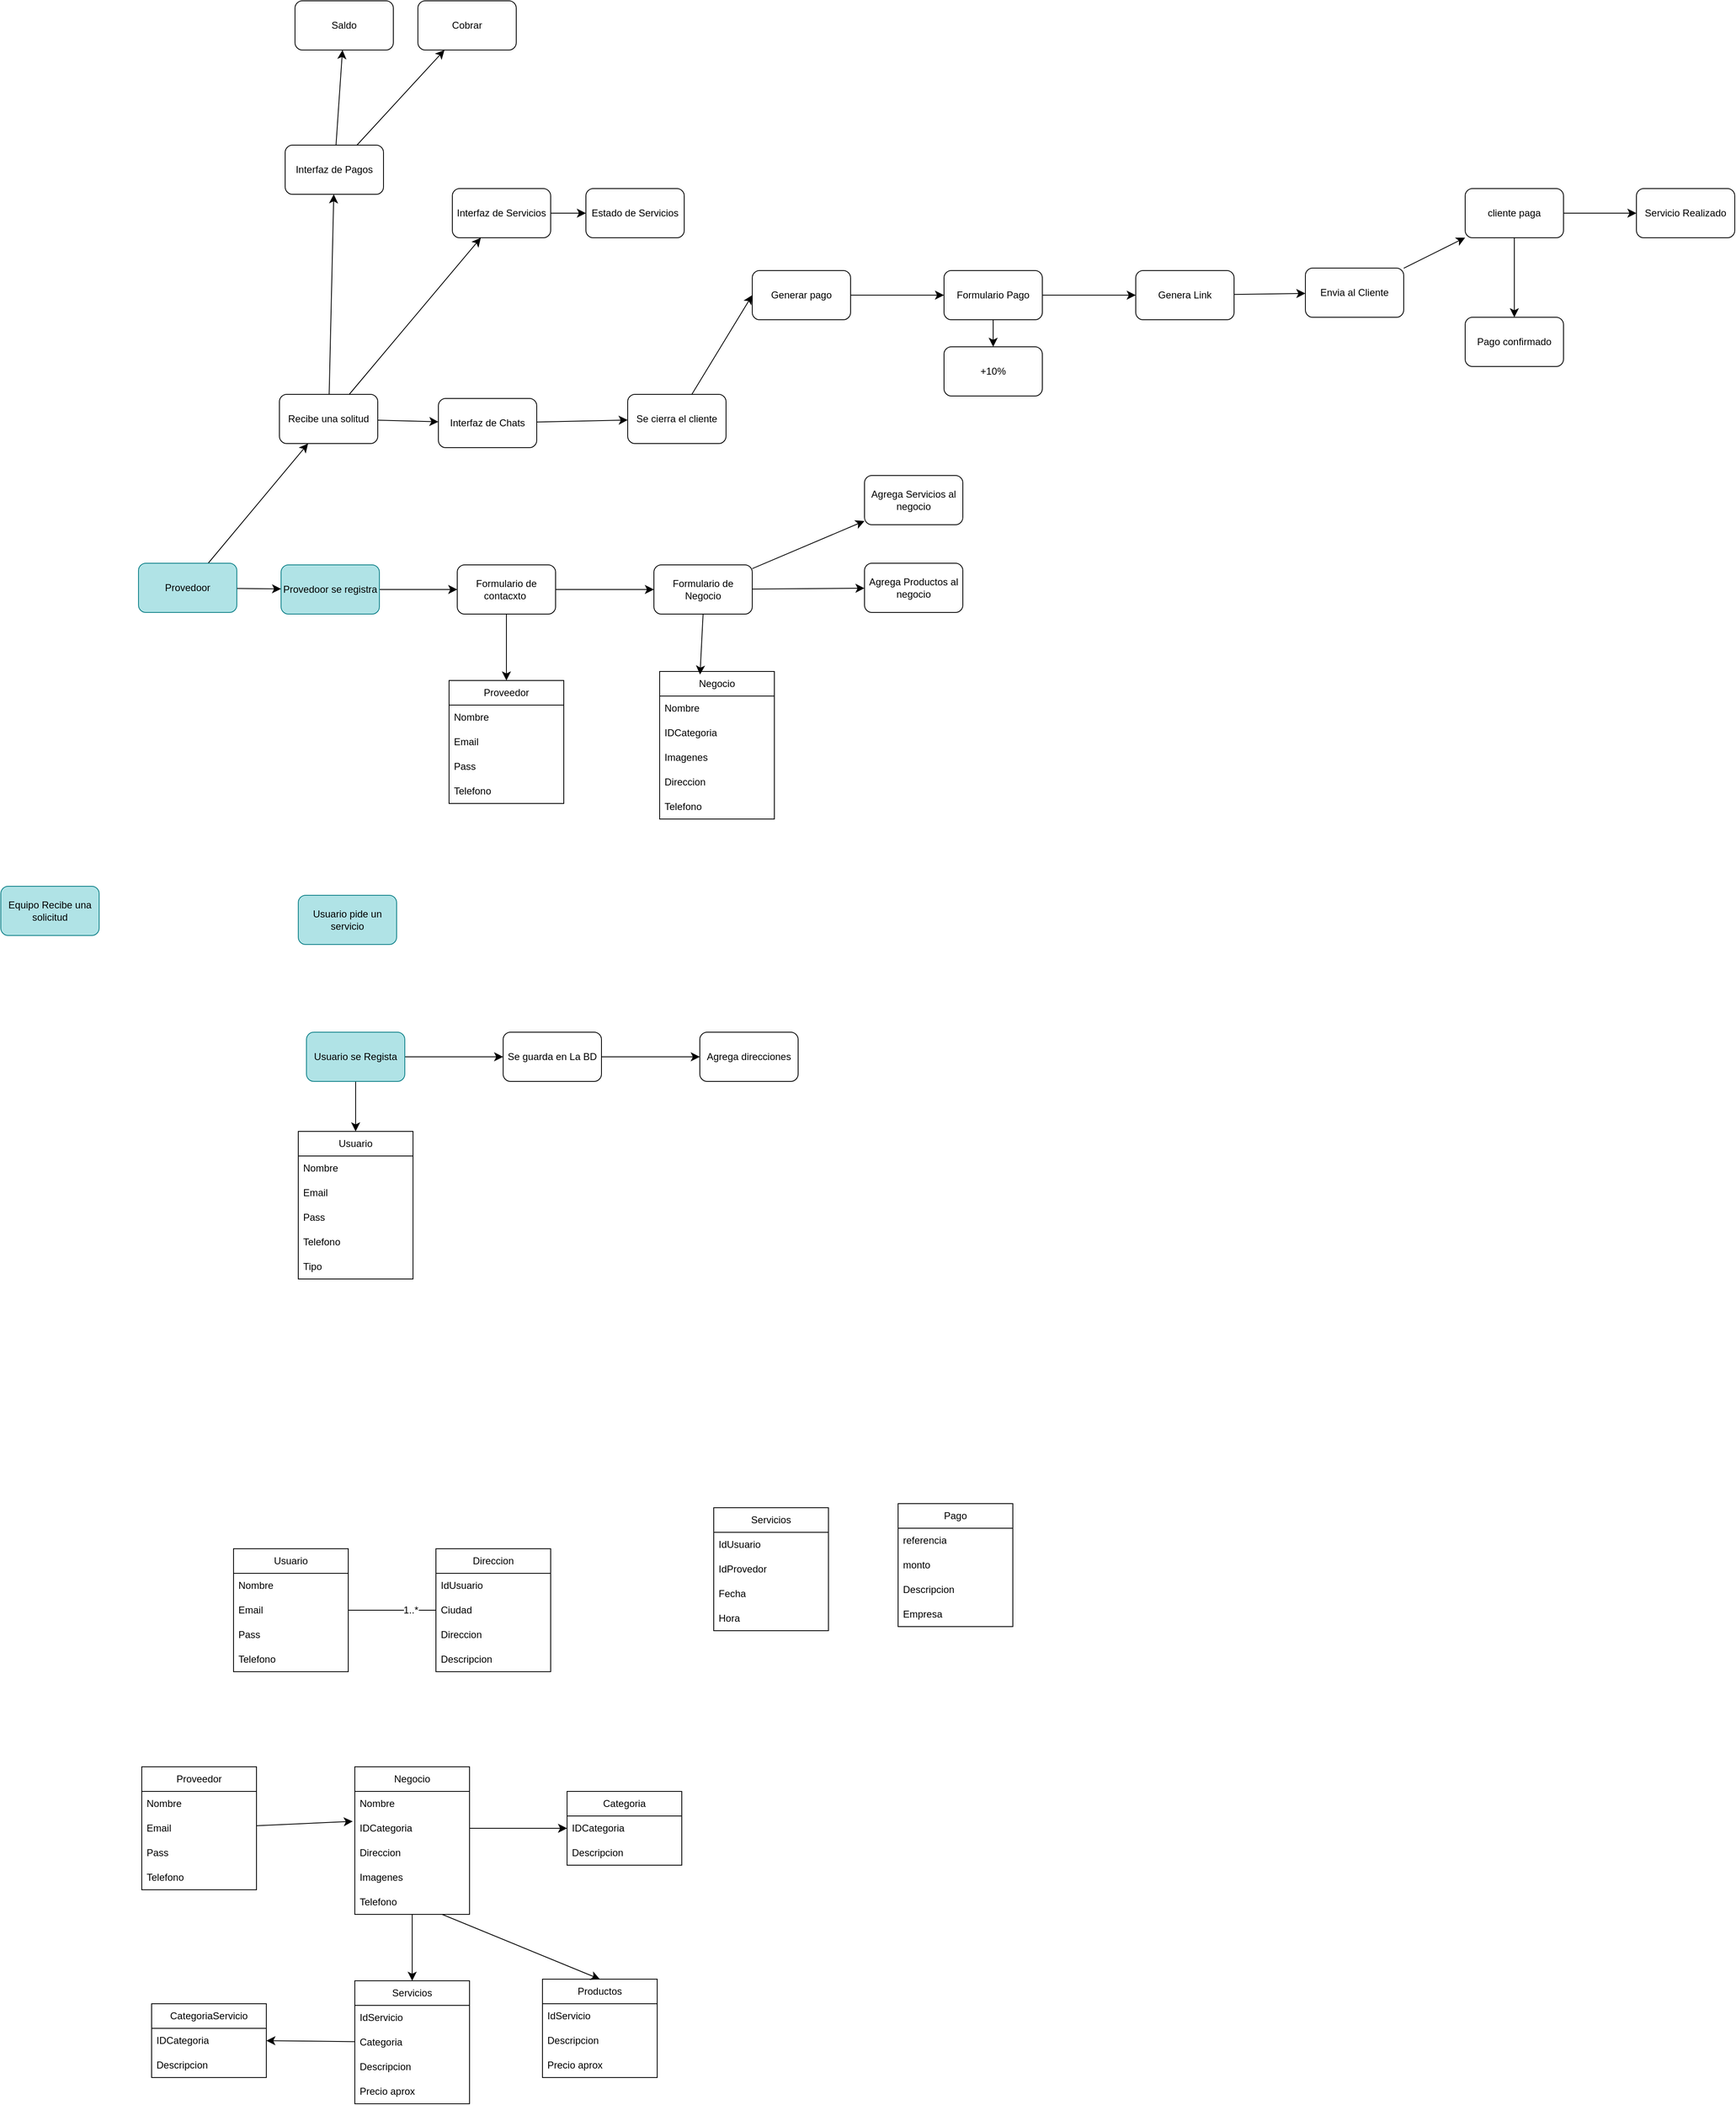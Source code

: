 <mxfile version="26.0.10">
  <diagram name="Página-1" id="uaKkpWYk70eGb1zbvfOG">
    <mxGraphModel dx="1781" dy="1796" grid="0" gridSize="10" guides="1" tooltips="1" connect="1" arrows="1" fold="1" page="0" pageScale="1" pageWidth="827" pageHeight="1169" math="0" shadow="0">
      <root>
        <mxCell id="0" />
        <mxCell id="1" parent="0" />
        <mxCell id="vJcnkcI91-uDg8bevQt0-3" value="" style="edgeStyle=none;curved=1;rounded=0;orthogonalLoop=1;jettySize=auto;html=1;fontSize=12;startSize=8;endSize=8;entryX=0.5;entryY=0;entryDx=0;entryDy=0;" edge="1" parent="1" source="vJcnkcI91-uDg8bevQt0-1" target="vJcnkcI91-uDg8bevQt0-4">
          <mxGeometry relative="1" as="geometry">
            <mxPoint x="-21" y="307" as="targetPoint" />
          </mxGeometry>
        </mxCell>
        <mxCell id="vJcnkcI91-uDg8bevQt0-29" value="" style="edgeStyle=none;curved=1;rounded=0;orthogonalLoop=1;jettySize=auto;html=1;fontSize=12;startSize=8;endSize=8;" edge="1" parent="1" source="vJcnkcI91-uDg8bevQt0-1" target="vJcnkcI91-uDg8bevQt0-28">
          <mxGeometry relative="1" as="geometry" />
        </mxCell>
        <mxCell id="vJcnkcI91-uDg8bevQt0-1" value="Usuario se Regista" style="rounded=1;whiteSpace=wrap;html=1;fillColor=#b0e3e6;strokeColor=#0e8088;" vertex="1" parent="1">
          <mxGeometry x="-81" y="127" width="120" height="60" as="geometry" />
        </mxCell>
        <mxCell id="vJcnkcI91-uDg8bevQt0-4" value="Usuario" style="swimlane;fontStyle=0;childLayout=stackLayout;horizontal=1;startSize=30;horizontalStack=0;resizeParent=1;resizeParentMax=0;resizeLast=0;collapsible=1;marginBottom=0;whiteSpace=wrap;html=1;" vertex="1" parent="1">
          <mxGeometry x="-91" y="248" width="140" height="180" as="geometry" />
        </mxCell>
        <mxCell id="vJcnkcI91-uDg8bevQt0-6" value="Nombre" style="text;strokeColor=none;fillColor=none;align=left;verticalAlign=middle;spacingLeft=4;spacingRight=4;overflow=hidden;points=[[0,0.5],[1,0.5]];portConstraint=eastwest;rotatable=0;whiteSpace=wrap;html=1;" vertex="1" parent="vJcnkcI91-uDg8bevQt0-4">
          <mxGeometry y="30" width="140" height="30" as="geometry" />
        </mxCell>
        <mxCell id="vJcnkcI91-uDg8bevQt0-5" value="Email" style="text;strokeColor=none;fillColor=none;align=left;verticalAlign=middle;spacingLeft=4;spacingRight=4;overflow=hidden;points=[[0,0.5],[1,0.5]];portConstraint=eastwest;rotatable=0;whiteSpace=wrap;html=1;" vertex="1" parent="vJcnkcI91-uDg8bevQt0-4">
          <mxGeometry y="60" width="140" height="30" as="geometry" />
        </mxCell>
        <mxCell id="vJcnkcI91-uDg8bevQt0-8" value="Pass" style="text;strokeColor=none;fillColor=none;align=left;verticalAlign=middle;spacingLeft=4;spacingRight=4;overflow=hidden;points=[[0,0.5],[1,0.5]];portConstraint=eastwest;rotatable=0;whiteSpace=wrap;html=1;" vertex="1" parent="vJcnkcI91-uDg8bevQt0-4">
          <mxGeometry y="90" width="140" height="30" as="geometry" />
        </mxCell>
        <mxCell id="vJcnkcI91-uDg8bevQt0-7" value="Telefono" style="text;strokeColor=none;fillColor=none;align=left;verticalAlign=middle;spacingLeft=4;spacingRight=4;overflow=hidden;points=[[0,0.5],[1,0.5]];portConstraint=eastwest;rotatable=0;whiteSpace=wrap;html=1;" vertex="1" parent="vJcnkcI91-uDg8bevQt0-4">
          <mxGeometry y="120" width="140" height="30" as="geometry" />
        </mxCell>
        <mxCell id="vJcnkcI91-uDg8bevQt0-35" value="Tipo" style="text;strokeColor=none;fillColor=none;align=left;verticalAlign=middle;spacingLeft=4;spacingRight=4;overflow=hidden;points=[[0,0.5],[1,0.5]];portConstraint=eastwest;rotatable=0;whiteSpace=wrap;html=1;" vertex="1" parent="vJcnkcI91-uDg8bevQt0-4">
          <mxGeometry y="150" width="140" height="30" as="geometry" />
        </mxCell>
        <mxCell id="vJcnkcI91-uDg8bevQt0-15" value="Usuario" style="swimlane;fontStyle=0;childLayout=stackLayout;horizontal=1;startSize=30;horizontalStack=0;resizeParent=1;resizeParentMax=0;resizeLast=0;collapsible=1;marginBottom=0;whiteSpace=wrap;html=1;" vertex="1" parent="1">
          <mxGeometry x="-170" y="757" width="140" height="150" as="geometry" />
        </mxCell>
        <mxCell id="vJcnkcI91-uDg8bevQt0-16" value="Nombre" style="text;strokeColor=none;fillColor=none;align=left;verticalAlign=middle;spacingLeft=4;spacingRight=4;overflow=hidden;points=[[0,0.5],[1,0.5]];portConstraint=eastwest;rotatable=0;whiteSpace=wrap;html=1;" vertex="1" parent="vJcnkcI91-uDg8bevQt0-15">
          <mxGeometry y="30" width="140" height="30" as="geometry" />
        </mxCell>
        <mxCell id="vJcnkcI91-uDg8bevQt0-17" value="Email" style="text;strokeColor=none;fillColor=none;align=left;verticalAlign=middle;spacingLeft=4;spacingRight=4;overflow=hidden;points=[[0,0.5],[1,0.5]];portConstraint=eastwest;rotatable=0;whiteSpace=wrap;html=1;" vertex="1" parent="vJcnkcI91-uDg8bevQt0-15">
          <mxGeometry y="60" width="140" height="30" as="geometry" />
        </mxCell>
        <mxCell id="vJcnkcI91-uDg8bevQt0-18" value="Pass" style="text;strokeColor=none;fillColor=none;align=left;verticalAlign=middle;spacingLeft=4;spacingRight=4;overflow=hidden;points=[[0,0.5],[1,0.5]];portConstraint=eastwest;rotatable=0;whiteSpace=wrap;html=1;" vertex="1" parent="vJcnkcI91-uDg8bevQt0-15">
          <mxGeometry y="90" width="140" height="30" as="geometry" />
        </mxCell>
        <mxCell id="vJcnkcI91-uDg8bevQt0-19" value="Telefono" style="text;strokeColor=none;fillColor=none;align=left;verticalAlign=middle;spacingLeft=4;spacingRight=4;overflow=hidden;points=[[0,0.5],[1,0.5]];portConstraint=eastwest;rotatable=0;whiteSpace=wrap;html=1;" vertex="1" parent="vJcnkcI91-uDg8bevQt0-15">
          <mxGeometry y="120" width="140" height="30" as="geometry" />
        </mxCell>
        <mxCell id="vJcnkcI91-uDg8bevQt0-20" value="Direccion" style="swimlane;fontStyle=0;childLayout=stackLayout;horizontal=1;startSize=30;horizontalStack=0;resizeParent=1;resizeParentMax=0;resizeLast=0;collapsible=1;marginBottom=0;whiteSpace=wrap;html=1;" vertex="1" parent="1">
          <mxGeometry x="77" y="757" width="140" height="150" as="geometry" />
        </mxCell>
        <mxCell id="vJcnkcI91-uDg8bevQt0-21" value="IdUsuario" style="text;strokeColor=none;fillColor=none;align=left;verticalAlign=middle;spacingLeft=4;spacingRight=4;overflow=hidden;points=[[0,0.5],[1,0.5]];portConstraint=eastwest;rotatable=0;whiteSpace=wrap;html=1;" vertex="1" parent="vJcnkcI91-uDg8bevQt0-20">
          <mxGeometry y="30" width="140" height="30" as="geometry" />
        </mxCell>
        <mxCell id="vJcnkcI91-uDg8bevQt0-22" value="Ciudad" style="text;strokeColor=none;fillColor=none;align=left;verticalAlign=middle;spacingLeft=4;spacingRight=4;overflow=hidden;points=[[0,0.5],[1,0.5]];portConstraint=eastwest;rotatable=0;whiteSpace=wrap;html=1;" vertex="1" parent="vJcnkcI91-uDg8bevQt0-20">
          <mxGeometry y="60" width="140" height="30" as="geometry" />
        </mxCell>
        <mxCell id="vJcnkcI91-uDg8bevQt0-23" value="Direccion" style="text;strokeColor=none;fillColor=none;align=left;verticalAlign=middle;spacingLeft=4;spacingRight=4;overflow=hidden;points=[[0,0.5],[1,0.5]];portConstraint=eastwest;rotatable=0;whiteSpace=wrap;html=1;" vertex="1" parent="vJcnkcI91-uDg8bevQt0-20">
          <mxGeometry y="90" width="140" height="30" as="geometry" />
        </mxCell>
        <mxCell id="vJcnkcI91-uDg8bevQt0-24" value="Descripcion" style="text;strokeColor=none;fillColor=none;align=left;verticalAlign=middle;spacingLeft=4;spacingRight=4;overflow=hidden;points=[[0,0.5],[1,0.5]];portConstraint=eastwest;rotatable=0;whiteSpace=wrap;html=1;" vertex="1" parent="vJcnkcI91-uDg8bevQt0-20">
          <mxGeometry y="120" width="140" height="30" as="geometry" />
        </mxCell>
        <mxCell id="vJcnkcI91-uDg8bevQt0-26" style="edgeStyle=none;curved=1;rounded=0;orthogonalLoop=1;jettySize=auto;html=1;exitX=1;exitY=0.5;exitDx=0;exitDy=0;entryX=0;entryY=0.5;entryDx=0;entryDy=0;fontSize=12;strokeColor=default;endArrow=none;startFill=0;strokeWidth=1;" edge="1" parent="1" source="vJcnkcI91-uDg8bevQt0-17" target="vJcnkcI91-uDg8bevQt0-22">
          <mxGeometry relative="1" as="geometry" />
        </mxCell>
        <mxCell id="vJcnkcI91-uDg8bevQt0-27" value="1..*" style="edgeLabel;html=1;align=center;verticalAlign=middle;resizable=0;points=[];fontSize=12;" vertex="1" connectable="0" parent="vJcnkcI91-uDg8bevQt0-26">
          <mxGeometry x="0.409" relative="1" as="geometry">
            <mxPoint as="offset" />
          </mxGeometry>
        </mxCell>
        <mxCell id="vJcnkcI91-uDg8bevQt0-31" value="" style="edgeStyle=none;curved=1;rounded=0;orthogonalLoop=1;jettySize=auto;html=1;fontSize=12;startSize=8;endSize=8;" edge="1" parent="1" source="vJcnkcI91-uDg8bevQt0-28" target="vJcnkcI91-uDg8bevQt0-30">
          <mxGeometry relative="1" as="geometry" />
        </mxCell>
        <mxCell id="vJcnkcI91-uDg8bevQt0-28" value="Se guarda en La BD" style="rounded=1;whiteSpace=wrap;html=1;" vertex="1" parent="1">
          <mxGeometry x="159" y="127" width="120" height="60" as="geometry" />
        </mxCell>
        <mxCell id="vJcnkcI91-uDg8bevQt0-30" value="Agrega direcciones" style="rounded=1;whiteSpace=wrap;html=1;" vertex="1" parent="1">
          <mxGeometry x="399" y="127" width="120" height="60" as="geometry" />
        </mxCell>
        <mxCell id="vJcnkcI91-uDg8bevQt0-32" value="Usuario pide un servicio" style="rounded=1;whiteSpace=wrap;html=1;fillColor=#b0e3e6;strokeColor=#0e8088;" vertex="1" parent="1">
          <mxGeometry x="-91" y="-40" width="120" height="60" as="geometry" />
        </mxCell>
        <mxCell id="vJcnkcI91-uDg8bevQt0-73" style="edgeStyle=none;curved=1;rounded=0;orthogonalLoop=1;jettySize=auto;html=1;fontSize=12;startSize=8;endSize=8;" edge="1" parent="1" source="vJcnkcI91-uDg8bevQt0-33" target="vJcnkcI91-uDg8bevQt0-72">
          <mxGeometry relative="1" as="geometry" />
        </mxCell>
        <mxCell id="vJcnkcI91-uDg8bevQt0-33" value="Provedoor se registra" style="rounded=1;whiteSpace=wrap;html=1;fillColor=#b0e3e6;strokeColor=#0e8088;" vertex="1" parent="1">
          <mxGeometry x="-112" y="-443" width="120" height="60" as="geometry" />
        </mxCell>
        <mxCell id="vJcnkcI91-uDg8bevQt0-34" value="Equipo Recibe una solicitud" style="rounded=1;whiteSpace=wrap;html=1;fillColor=#b0e3e6;strokeColor=#0e8088;" vertex="1" parent="1">
          <mxGeometry x="-454" y="-51" width="120" height="60" as="geometry" />
        </mxCell>
        <mxCell id="vJcnkcI91-uDg8bevQt0-36" value="Proveedor" style="swimlane;fontStyle=0;childLayout=stackLayout;horizontal=1;startSize=30;horizontalStack=0;resizeParent=1;resizeParentMax=0;resizeLast=0;collapsible=1;marginBottom=0;whiteSpace=wrap;html=1;" vertex="1" parent="1">
          <mxGeometry x="-282" y="1023" width="140" height="150" as="geometry" />
        </mxCell>
        <mxCell id="vJcnkcI91-uDg8bevQt0-37" value="Nombre" style="text;strokeColor=none;fillColor=none;align=left;verticalAlign=middle;spacingLeft=4;spacingRight=4;overflow=hidden;points=[[0,0.5],[1,0.5]];portConstraint=eastwest;rotatable=0;whiteSpace=wrap;html=1;" vertex="1" parent="vJcnkcI91-uDg8bevQt0-36">
          <mxGeometry y="30" width="140" height="30" as="geometry" />
        </mxCell>
        <mxCell id="vJcnkcI91-uDg8bevQt0-38" value="Email" style="text;strokeColor=none;fillColor=none;align=left;verticalAlign=middle;spacingLeft=4;spacingRight=4;overflow=hidden;points=[[0,0.5],[1,0.5]];portConstraint=eastwest;rotatable=0;whiteSpace=wrap;html=1;" vertex="1" parent="vJcnkcI91-uDg8bevQt0-36">
          <mxGeometry y="60" width="140" height="30" as="geometry" />
        </mxCell>
        <mxCell id="vJcnkcI91-uDg8bevQt0-39" value="Pass" style="text;strokeColor=none;fillColor=none;align=left;verticalAlign=middle;spacingLeft=4;spacingRight=4;overflow=hidden;points=[[0,0.5],[1,0.5]];portConstraint=eastwest;rotatable=0;whiteSpace=wrap;html=1;" vertex="1" parent="vJcnkcI91-uDg8bevQt0-36">
          <mxGeometry y="90" width="140" height="30" as="geometry" />
        </mxCell>
        <mxCell id="vJcnkcI91-uDg8bevQt0-40" value="Telefono" style="text;strokeColor=none;fillColor=none;align=left;verticalAlign=middle;spacingLeft=4;spacingRight=4;overflow=hidden;points=[[0,0.5],[1,0.5]];portConstraint=eastwest;rotatable=0;whiteSpace=wrap;html=1;" vertex="1" parent="vJcnkcI91-uDg8bevQt0-36">
          <mxGeometry y="120" width="140" height="30" as="geometry" />
        </mxCell>
        <mxCell id="vJcnkcI91-uDg8bevQt0-59" value="" style="edgeStyle=none;curved=1;rounded=0;orthogonalLoop=1;jettySize=auto;html=1;fontSize=12;startSize=8;endSize=8;" edge="1" parent="1" source="vJcnkcI91-uDg8bevQt0-41" target="vJcnkcI91-uDg8bevQt0-54">
          <mxGeometry relative="1" as="geometry" />
        </mxCell>
        <mxCell id="vJcnkcI91-uDg8bevQt0-41" value="Negocio" style="swimlane;fontStyle=0;childLayout=stackLayout;horizontal=1;startSize=30;horizontalStack=0;resizeParent=1;resizeParentMax=0;resizeLast=0;collapsible=1;marginBottom=0;whiteSpace=wrap;html=1;" vertex="1" parent="1">
          <mxGeometry x="-22" y="1023" width="140" height="180" as="geometry" />
        </mxCell>
        <mxCell id="vJcnkcI91-uDg8bevQt0-42" value="Nombre" style="text;strokeColor=none;fillColor=none;align=left;verticalAlign=middle;spacingLeft=4;spacingRight=4;overflow=hidden;points=[[0,0.5],[1,0.5]];portConstraint=eastwest;rotatable=0;whiteSpace=wrap;html=1;" vertex="1" parent="vJcnkcI91-uDg8bevQt0-41">
          <mxGeometry y="30" width="140" height="30" as="geometry" />
        </mxCell>
        <mxCell id="vJcnkcI91-uDg8bevQt0-46" value="IDCategoria" style="text;strokeColor=none;fillColor=none;align=left;verticalAlign=middle;spacingLeft=4;spacingRight=4;overflow=hidden;points=[[0,0.5],[1,0.5]];portConstraint=eastwest;rotatable=0;whiteSpace=wrap;html=1;" vertex="1" parent="vJcnkcI91-uDg8bevQt0-41">
          <mxGeometry y="60" width="140" height="30" as="geometry" />
        </mxCell>
        <mxCell id="vJcnkcI91-uDg8bevQt0-43" value="Direccion" style="text;strokeColor=none;fillColor=none;align=left;verticalAlign=middle;spacingLeft=4;spacingRight=4;overflow=hidden;points=[[0,0.5],[1,0.5]];portConstraint=eastwest;rotatable=0;whiteSpace=wrap;html=1;" vertex="1" parent="vJcnkcI91-uDg8bevQt0-41">
          <mxGeometry y="90" width="140" height="30" as="geometry" />
        </mxCell>
        <mxCell id="vJcnkcI91-uDg8bevQt0-89" value="Imagenes" style="text;strokeColor=none;fillColor=none;align=left;verticalAlign=middle;spacingLeft=4;spacingRight=4;overflow=hidden;points=[[0,0.5],[1,0.5]];portConstraint=eastwest;rotatable=0;whiteSpace=wrap;html=1;" vertex="1" parent="vJcnkcI91-uDg8bevQt0-41">
          <mxGeometry y="120" width="140" height="30" as="geometry" />
        </mxCell>
        <mxCell id="vJcnkcI91-uDg8bevQt0-45" value="Telefono" style="text;strokeColor=none;fillColor=none;align=left;verticalAlign=middle;spacingLeft=4;spacingRight=4;overflow=hidden;points=[[0,0.5],[1,0.5]];portConstraint=eastwest;rotatable=0;whiteSpace=wrap;html=1;" vertex="1" parent="vJcnkcI91-uDg8bevQt0-41">
          <mxGeometry y="150" width="140" height="30" as="geometry" />
        </mxCell>
        <mxCell id="vJcnkcI91-uDg8bevQt0-47" value="Categoria" style="swimlane;fontStyle=0;childLayout=stackLayout;horizontal=1;startSize=30;horizontalStack=0;resizeParent=1;resizeParentMax=0;resizeLast=0;collapsible=1;marginBottom=0;whiteSpace=wrap;html=1;" vertex="1" parent="1">
          <mxGeometry x="237" y="1053" width="140" height="90" as="geometry" />
        </mxCell>
        <mxCell id="vJcnkcI91-uDg8bevQt0-48" value="IDCategoria" style="text;strokeColor=none;fillColor=none;align=left;verticalAlign=middle;spacingLeft=4;spacingRight=4;overflow=hidden;points=[[0,0.5],[1,0.5]];portConstraint=eastwest;rotatable=0;whiteSpace=wrap;html=1;" vertex="1" parent="vJcnkcI91-uDg8bevQt0-47">
          <mxGeometry y="30" width="140" height="30" as="geometry" />
        </mxCell>
        <mxCell id="vJcnkcI91-uDg8bevQt0-49" value="Descripcion" style="text;strokeColor=none;fillColor=none;align=left;verticalAlign=middle;spacingLeft=4;spacingRight=4;overflow=hidden;points=[[0,0.5],[1,0.5]];portConstraint=eastwest;rotatable=0;whiteSpace=wrap;html=1;" vertex="1" parent="vJcnkcI91-uDg8bevQt0-47">
          <mxGeometry y="60" width="140" height="30" as="geometry" />
        </mxCell>
        <mxCell id="vJcnkcI91-uDg8bevQt0-52" style="edgeStyle=none;curved=1;rounded=0;orthogonalLoop=1;jettySize=auto;html=1;exitX=1;exitY=0.5;exitDx=0;exitDy=0;entryX=0;entryY=0.5;entryDx=0;entryDy=0;fontSize=12;startSize=8;endSize=8;" edge="1" parent="1" source="vJcnkcI91-uDg8bevQt0-46" target="vJcnkcI91-uDg8bevQt0-48">
          <mxGeometry relative="1" as="geometry" />
        </mxCell>
        <mxCell id="vJcnkcI91-uDg8bevQt0-53" style="edgeStyle=none;curved=1;rounded=0;orthogonalLoop=1;jettySize=auto;html=1;entryX=-0.018;entryY=0.219;entryDx=0;entryDy=0;entryPerimeter=0;fontSize=12;startSize=8;endSize=8;" edge="1" parent="1" source="vJcnkcI91-uDg8bevQt0-36" target="vJcnkcI91-uDg8bevQt0-46">
          <mxGeometry relative="1" as="geometry" />
        </mxCell>
        <mxCell id="vJcnkcI91-uDg8bevQt0-54" value="Servicios" style="swimlane;fontStyle=0;childLayout=stackLayout;horizontal=1;startSize=30;horizontalStack=0;resizeParent=1;resizeParentMax=0;resizeLast=0;collapsible=1;marginBottom=0;whiteSpace=wrap;html=1;" vertex="1" parent="1">
          <mxGeometry x="-22" y="1284" width="140" height="150" as="geometry" />
        </mxCell>
        <mxCell id="vJcnkcI91-uDg8bevQt0-55" value="IdServicio" style="text;strokeColor=none;fillColor=none;align=left;verticalAlign=middle;spacingLeft=4;spacingRight=4;overflow=hidden;points=[[0,0.5],[1,0.5]];portConstraint=eastwest;rotatable=0;whiteSpace=wrap;html=1;" vertex="1" parent="vJcnkcI91-uDg8bevQt0-54">
          <mxGeometry y="30" width="140" height="30" as="geometry" />
        </mxCell>
        <mxCell id="vJcnkcI91-uDg8bevQt0-64" value="Categoria" style="text;strokeColor=none;fillColor=none;align=left;verticalAlign=middle;spacingLeft=4;spacingRight=4;overflow=hidden;points=[[0,0.5],[1,0.5]];portConstraint=eastwest;rotatable=0;whiteSpace=wrap;html=1;" vertex="1" parent="vJcnkcI91-uDg8bevQt0-54">
          <mxGeometry y="60" width="140" height="30" as="geometry" />
        </mxCell>
        <mxCell id="vJcnkcI91-uDg8bevQt0-56" value="Descripcion" style="text;strokeColor=none;fillColor=none;align=left;verticalAlign=middle;spacingLeft=4;spacingRight=4;overflow=hidden;points=[[0,0.5],[1,0.5]];portConstraint=eastwest;rotatable=0;whiteSpace=wrap;html=1;" vertex="1" parent="vJcnkcI91-uDg8bevQt0-54">
          <mxGeometry y="90" width="140" height="30" as="geometry" />
        </mxCell>
        <mxCell id="vJcnkcI91-uDg8bevQt0-57" value="Precio aprox" style="text;strokeColor=none;fillColor=none;align=left;verticalAlign=middle;spacingLeft=4;spacingRight=4;overflow=hidden;points=[[0,0.5],[1,0.5]];portConstraint=eastwest;rotatable=0;whiteSpace=wrap;html=1;" vertex="1" parent="vJcnkcI91-uDg8bevQt0-54">
          <mxGeometry y="120" width="140" height="30" as="geometry" />
        </mxCell>
        <mxCell id="vJcnkcI91-uDg8bevQt0-60" value="Productos" style="swimlane;fontStyle=0;childLayout=stackLayout;horizontal=1;startSize=30;horizontalStack=0;resizeParent=1;resizeParentMax=0;resizeLast=0;collapsible=1;marginBottom=0;whiteSpace=wrap;html=1;" vertex="1" parent="1">
          <mxGeometry x="207" y="1282" width="140" height="120" as="geometry" />
        </mxCell>
        <mxCell id="vJcnkcI91-uDg8bevQt0-61" value="IdServicio" style="text;strokeColor=none;fillColor=none;align=left;verticalAlign=middle;spacingLeft=4;spacingRight=4;overflow=hidden;points=[[0,0.5],[1,0.5]];portConstraint=eastwest;rotatable=0;whiteSpace=wrap;html=1;" vertex="1" parent="vJcnkcI91-uDg8bevQt0-60">
          <mxGeometry y="30" width="140" height="30" as="geometry" />
        </mxCell>
        <mxCell id="vJcnkcI91-uDg8bevQt0-62" value="Descripcion" style="text;strokeColor=none;fillColor=none;align=left;verticalAlign=middle;spacingLeft=4;spacingRight=4;overflow=hidden;points=[[0,0.5],[1,0.5]];portConstraint=eastwest;rotatable=0;whiteSpace=wrap;html=1;" vertex="1" parent="vJcnkcI91-uDg8bevQt0-60">
          <mxGeometry y="60" width="140" height="30" as="geometry" />
        </mxCell>
        <mxCell id="vJcnkcI91-uDg8bevQt0-63" value="Precio aprox" style="text;strokeColor=none;fillColor=none;align=left;verticalAlign=middle;spacingLeft=4;spacingRight=4;overflow=hidden;points=[[0,0.5],[1,0.5]];portConstraint=eastwest;rotatable=0;whiteSpace=wrap;html=1;" vertex="1" parent="vJcnkcI91-uDg8bevQt0-60">
          <mxGeometry y="90" width="140" height="30" as="geometry" />
        </mxCell>
        <mxCell id="vJcnkcI91-uDg8bevQt0-65" value="CategoriaServicio" style="swimlane;fontStyle=0;childLayout=stackLayout;horizontal=1;startSize=30;horizontalStack=0;resizeParent=1;resizeParentMax=0;resizeLast=0;collapsible=1;marginBottom=0;whiteSpace=wrap;html=1;" vertex="1" parent="1">
          <mxGeometry x="-270" y="1312" width="140" height="90" as="geometry" />
        </mxCell>
        <mxCell id="vJcnkcI91-uDg8bevQt0-66" value="IDCategoria" style="text;strokeColor=none;fillColor=none;align=left;verticalAlign=middle;spacingLeft=4;spacingRight=4;overflow=hidden;points=[[0,0.5],[1,0.5]];portConstraint=eastwest;rotatable=0;whiteSpace=wrap;html=1;" vertex="1" parent="vJcnkcI91-uDg8bevQt0-65">
          <mxGeometry y="30" width="140" height="30" as="geometry" />
        </mxCell>
        <mxCell id="vJcnkcI91-uDg8bevQt0-67" value="Descripcion" style="text;strokeColor=none;fillColor=none;align=left;verticalAlign=middle;spacingLeft=4;spacingRight=4;overflow=hidden;points=[[0,0.5],[1,0.5]];portConstraint=eastwest;rotatable=0;whiteSpace=wrap;html=1;" vertex="1" parent="vJcnkcI91-uDg8bevQt0-65">
          <mxGeometry y="60" width="140" height="30" as="geometry" />
        </mxCell>
        <mxCell id="vJcnkcI91-uDg8bevQt0-68" style="edgeStyle=none;curved=1;rounded=0;orthogonalLoop=1;jettySize=auto;html=1;entryX=1;entryY=0.5;entryDx=0;entryDy=0;fontSize=12;startSize=8;endSize=8;" edge="1" parent="1" source="vJcnkcI91-uDg8bevQt0-64" target="vJcnkcI91-uDg8bevQt0-66">
          <mxGeometry relative="1" as="geometry" />
        </mxCell>
        <mxCell id="vJcnkcI91-uDg8bevQt0-69" style="edgeStyle=none;curved=1;rounded=0;orthogonalLoop=1;jettySize=auto;html=1;entryX=0.5;entryY=0;entryDx=0;entryDy=0;fontSize=12;startSize=8;endSize=8;" edge="1" parent="1" source="vJcnkcI91-uDg8bevQt0-45" target="vJcnkcI91-uDg8bevQt0-60">
          <mxGeometry relative="1" as="geometry" />
        </mxCell>
        <mxCell id="vJcnkcI91-uDg8bevQt0-79" style="edgeStyle=none;curved=1;rounded=0;orthogonalLoop=1;jettySize=auto;html=1;entryX=0.5;entryY=0;entryDx=0;entryDy=0;fontSize=12;startSize=8;endSize=8;" edge="1" parent="1" source="vJcnkcI91-uDg8bevQt0-72" target="vJcnkcI91-uDg8bevQt0-74">
          <mxGeometry relative="1" as="geometry" />
        </mxCell>
        <mxCell id="vJcnkcI91-uDg8bevQt0-81" value="" style="edgeStyle=none;curved=1;rounded=0;orthogonalLoop=1;jettySize=auto;html=1;fontSize=12;startSize=8;endSize=8;" edge="1" parent="1" source="vJcnkcI91-uDg8bevQt0-72" target="vJcnkcI91-uDg8bevQt0-80">
          <mxGeometry relative="1" as="geometry" />
        </mxCell>
        <mxCell id="vJcnkcI91-uDg8bevQt0-72" value="Formulario de contacxto&amp;nbsp;" style="rounded=1;whiteSpace=wrap;html=1;" vertex="1" parent="1">
          <mxGeometry x="103" y="-443" width="120" height="60" as="geometry" />
        </mxCell>
        <mxCell id="vJcnkcI91-uDg8bevQt0-74" value="Proveedor" style="swimlane;fontStyle=0;childLayout=stackLayout;horizontal=1;startSize=30;horizontalStack=0;resizeParent=1;resizeParentMax=0;resizeLast=0;collapsible=1;marginBottom=0;whiteSpace=wrap;html=1;" vertex="1" parent="1">
          <mxGeometry x="93" y="-302" width="140" height="150" as="geometry" />
        </mxCell>
        <mxCell id="vJcnkcI91-uDg8bevQt0-75" value="Nombre" style="text;strokeColor=none;fillColor=none;align=left;verticalAlign=middle;spacingLeft=4;spacingRight=4;overflow=hidden;points=[[0,0.5],[1,0.5]];portConstraint=eastwest;rotatable=0;whiteSpace=wrap;html=1;" vertex="1" parent="vJcnkcI91-uDg8bevQt0-74">
          <mxGeometry y="30" width="140" height="30" as="geometry" />
        </mxCell>
        <mxCell id="vJcnkcI91-uDg8bevQt0-76" value="Email" style="text;strokeColor=none;fillColor=none;align=left;verticalAlign=middle;spacingLeft=4;spacingRight=4;overflow=hidden;points=[[0,0.5],[1,0.5]];portConstraint=eastwest;rotatable=0;whiteSpace=wrap;html=1;" vertex="1" parent="vJcnkcI91-uDg8bevQt0-74">
          <mxGeometry y="60" width="140" height="30" as="geometry" />
        </mxCell>
        <mxCell id="vJcnkcI91-uDg8bevQt0-77" value="Pass" style="text;strokeColor=none;fillColor=none;align=left;verticalAlign=middle;spacingLeft=4;spacingRight=4;overflow=hidden;points=[[0,0.5],[1,0.5]];portConstraint=eastwest;rotatable=0;whiteSpace=wrap;html=1;" vertex="1" parent="vJcnkcI91-uDg8bevQt0-74">
          <mxGeometry y="90" width="140" height="30" as="geometry" />
        </mxCell>
        <mxCell id="vJcnkcI91-uDg8bevQt0-78" value="Telefono" style="text;strokeColor=none;fillColor=none;align=left;verticalAlign=middle;spacingLeft=4;spacingRight=4;overflow=hidden;points=[[0,0.5],[1,0.5]];portConstraint=eastwest;rotatable=0;whiteSpace=wrap;html=1;" vertex="1" parent="vJcnkcI91-uDg8bevQt0-74">
          <mxGeometry y="120" width="140" height="30" as="geometry" />
        </mxCell>
        <mxCell id="vJcnkcI91-uDg8bevQt0-91" value="" style="edgeStyle=none;curved=1;rounded=0;orthogonalLoop=1;jettySize=auto;html=1;fontSize=12;startSize=8;endSize=8;" edge="1" parent="1" source="vJcnkcI91-uDg8bevQt0-80" target="vJcnkcI91-uDg8bevQt0-90">
          <mxGeometry relative="1" as="geometry" />
        </mxCell>
        <mxCell id="vJcnkcI91-uDg8bevQt0-94" style="edgeStyle=none;curved=1;rounded=0;orthogonalLoop=1;jettySize=auto;html=1;fontSize=12;startSize=8;endSize=8;" edge="1" parent="1" source="vJcnkcI91-uDg8bevQt0-80" target="vJcnkcI91-uDg8bevQt0-93">
          <mxGeometry relative="1" as="geometry" />
        </mxCell>
        <mxCell id="vJcnkcI91-uDg8bevQt0-80" value="Formulario de Negocio" style="rounded=1;whiteSpace=wrap;html=1;" vertex="1" parent="1">
          <mxGeometry x="343" y="-443" width="120" height="60" as="geometry" />
        </mxCell>
        <mxCell id="vJcnkcI91-uDg8bevQt0-82" value="Negocio" style="swimlane;fontStyle=0;childLayout=stackLayout;horizontal=1;startSize=30;horizontalStack=0;resizeParent=1;resizeParentMax=0;resizeLast=0;collapsible=1;marginBottom=0;whiteSpace=wrap;html=1;" vertex="1" parent="1">
          <mxGeometry x="350" y="-313" width="140" height="180" as="geometry" />
        </mxCell>
        <mxCell id="vJcnkcI91-uDg8bevQt0-83" value="Nombre" style="text;strokeColor=none;fillColor=none;align=left;verticalAlign=middle;spacingLeft=4;spacingRight=4;overflow=hidden;points=[[0,0.5],[1,0.5]];portConstraint=eastwest;rotatable=0;whiteSpace=wrap;html=1;" vertex="1" parent="vJcnkcI91-uDg8bevQt0-82">
          <mxGeometry y="30" width="140" height="30" as="geometry" />
        </mxCell>
        <mxCell id="vJcnkcI91-uDg8bevQt0-84" value="IDCategoria" style="text;strokeColor=none;fillColor=none;align=left;verticalAlign=middle;spacingLeft=4;spacingRight=4;overflow=hidden;points=[[0,0.5],[1,0.5]];portConstraint=eastwest;rotatable=0;whiteSpace=wrap;html=1;" vertex="1" parent="vJcnkcI91-uDg8bevQt0-82">
          <mxGeometry y="60" width="140" height="30" as="geometry" />
        </mxCell>
        <mxCell id="vJcnkcI91-uDg8bevQt0-87" value="Imagenes" style="text;strokeColor=none;fillColor=none;align=left;verticalAlign=middle;spacingLeft=4;spacingRight=4;overflow=hidden;points=[[0,0.5],[1,0.5]];portConstraint=eastwest;rotatable=0;whiteSpace=wrap;html=1;" vertex="1" parent="vJcnkcI91-uDg8bevQt0-82">
          <mxGeometry y="90" width="140" height="30" as="geometry" />
        </mxCell>
        <mxCell id="vJcnkcI91-uDg8bevQt0-85" value="Direccion" style="text;strokeColor=none;fillColor=none;align=left;verticalAlign=middle;spacingLeft=4;spacingRight=4;overflow=hidden;points=[[0,0.5],[1,0.5]];portConstraint=eastwest;rotatable=0;whiteSpace=wrap;html=1;" vertex="1" parent="vJcnkcI91-uDg8bevQt0-82">
          <mxGeometry y="120" width="140" height="30" as="geometry" />
        </mxCell>
        <mxCell id="vJcnkcI91-uDg8bevQt0-86" value="Telefono" style="text;strokeColor=none;fillColor=none;align=left;verticalAlign=middle;spacingLeft=4;spacingRight=4;overflow=hidden;points=[[0,0.5],[1,0.5]];portConstraint=eastwest;rotatable=0;whiteSpace=wrap;html=1;" vertex="1" parent="vJcnkcI91-uDg8bevQt0-82">
          <mxGeometry y="150" width="140" height="30" as="geometry" />
        </mxCell>
        <mxCell id="vJcnkcI91-uDg8bevQt0-90" value="Agrega Servicios al negocio" style="rounded=1;whiteSpace=wrap;html=1;" vertex="1" parent="1">
          <mxGeometry x="600" y="-552" width="120" height="60" as="geometry" />
        </mxCell>
        <mxCell id="vJcnkcI91-uDg8bevQt0-92" style="edgeStyle=none;curved=1;rounded=0;orthogonalLoop=1;jettySize=auto;html=1;exitX=0.5;exitY=1;exitDx=0;exitDy=0;entryX=0.352;entryY=0.021;entryDx=0;entryDy=0;entryPerimeter=0;fontSize=12;startSize=8;endSize=8;" edge="1" parent="1" source="vJcnkcI91-uDg8bevQt0-80" target="vJcnkcI91-uDg8bevQt0-82">
          <mxGeometry relative="1" as="geometry" />
        </mxCell>
        <mxCell id="vJcnkcI91-uDg8bevQt0-93" value="Agrega Productos al negocio" style="rounded=1;whiteSpace=wrap;html=1;" vertex="1" parent="1">
          <mxGeometry x="600" y="-445" width="120" height="60" as="geometry" />
        </mxCell>
        <mxCell id="vJcnkcI91-uDg8bevQt0-97" value="" style="edgeStyle=none;curved=1;rounded=0;orthogonalLoop=1;jettySize=auto;html=1;fontSize=12;startSize=8;endSize=8;" edge="1" parent="1" source="vJcnkcI91-uDg8bevQt0-95" target="vJcnkcI91-uDg8bevQt0-96">
          <mxGeometry relative="1" as="geometry" />
        </mxCell>
        <mxCell id="vJcnkcI91-uDg8bevQt0-98" style="edgeStyle=none;curved=1;rounded=0;orthogonalLoop=1;jettySize=auto;html=1;fontSize=12;startSize=8;endSize=8;" edge="1" parent="1" source="vJcnkcI91-uDg8bevQt0-95" target="vJcnkcI91-uDg8bevQt0-33">
          <mxGeometry relative="1" as="geometry" />
        </mxCell>
        <mxCell id="vJcnkcI91-uDg8bevQt0-95" value="Provedoor" style="rounded=1;whiteSpace=wrap;html=1;fillColor=#b0e3e6;strokeColor=#0e8088;" vertex="1" parent="1">
          <mxGeometry x="-286" y="-445" width="120" height="60" as="geometry" />
        </mxCell>
        <mxCell id="vJcnkcI91-uDg8bevQt0-100" value="" style="edgeStyle=none;curved=1;rounded=0;orthogonalLoop=1;jettySize=auto;html=1;fontSize=12;startSize=8;endSize=8;" edge="1" parent="1" source="vJcnkcI91-uDg8bevQt0-96" target="vJcnkcI91-uDg8bevQt0-99">
          <mxGeometry relative="1" as="geometry" />
        </mxCell>
        <mxCell id="vJcnkcI91-uDg8bevQt0-118" value="" style="edgeStyle=none;curved=1;rounded=0;orthogonalLoop=1;jettySize=auto;html=1;fontSize=12;startSize=8;endSize=8;" edge="1" parent="1" source="vJcnkcI91-uDg8bevQt0-96" target="vJcnkcI91-uDg8bevQt0-117">
          <mxGeometry relative="1" as="geometry" />
        </mxCell>
        <mxCell id="vJcnkcI91-uDg8bevQt0-122" value="" style="edgeStyle=none;curved=1;rounded=0;orthogonalLoop=1;jettySize=auto;html=1;fontSize=12;startSize=8;endSize=8;" edge="1" parent="1" source="vJcnkcI91-uDg8bevQt0-96" target="vJcnkcI91-uDg8bevQt0-121">
          <mxGeometry relative="1" as="geometry" />
        </mxCell>
        <mxCell id="vJcnkcI91-uDg8bevQt0-96" value="Recibe una solitud" style="rounded=1;whiteSpace=wrap;html=1;" vertex="1" parent="1">
          <mxGeometry x="-114" y="-651" width="120" height="60" as="geometry" />
        </mxCell>
        <mxCell id="vJcnkcI91-uDg8bevQt0-128" value="" style="edgeStyle=none;curved=1;rounded=0;orthogonalLoop=1;jettySize=auto;html=1;fontSize=12;startSize=8;endSize=8;" edge="1" parent="1" source="vJcnkcI91-uDg8bevQt0-99" target="vJcnkcI91-uDg8bevQt0-127">
          <mxGeometry relative="1" as="geometry" />
        </mxCell>
        <mxCell id="vJcnkcI91-uDg8bevQt0-99" value="Interfaz de Chats" style="rounded=1;whiteSpace=wrap;html=1;" vertex="1" parent="1">
          <mxGeometry x="80" y="-646" width="120" height="60" as="geometry" />
        </mxCell>
        <mxCell id="vJcnkcI91-uDg8bevQt0-104" value="" style="edgeStyle=none;curved=1;rounded=0;orthogonalLoop=1;jettySize=auto;html=1;fontSize=12;startSize=8;endSize=8;exitX=1;exitY=0.5;exitDx=0;exitDy=0;" edge="1" parent="1" source="vJcnkcI91-uDg8bevQt0-101" target="vJcnkcI91-uDg8bevQt0-103">
          <mxGeometry relative="1" as="geometry">
            <mxPoint x="611.0" y="-772" as="sourcePoint" />
          </mxGeometry>
        </mxCell>
        <mxCell id="vJcnkcI91-uDg8bevQt0-101" value="Generar pago" style="rounded=1;whiteSpace=wrap;html=1;" vertex="1" parent="1">
          <mxGeometry x="463" y="-802" width="120" height="60" as="geometry" />
        </mxCell>
        <mxCell id="vJcnkcI91-uDg8bevQt0-106" value="" style="edgeStyle=none;curved=1;rounded=0;orthogonalLoop=1;jettySize=auto;html=1;fontSize=12;startSize=8;endSize=8;" edge="1" parent="1" source="vJcnkcI91-uDg8bevQt0-103" target="vJcnkcI91-uDg8bevQt0-105">
          <mxGeometry relative="1" as="geometry" />
        </mxCell>
        <mxCell id="vJcnkcI91-uDg8bevQt0-114" value="" style="edgeStyle=none;curved=1;rounded=0;orthogonalLoop=1;jettySize=auto;html=1;fontSize=12;startSize=8;endSize=8;" edge="1" parent="1" source="vJcnkcI91-uDg8bevQt0-103" target="vJcnkcI91-uDg8bevQt0-113">
          <mxGeometry relative="1" as="geometry" />
        </mxCell>
        <mxCell id="vJcnkcI91-uDg8bevQt0-103" value="Formulario Pago" style="rounded=1;whiteSpace=wrap;html=1;" vertex="1" parent="1">
          <mxGeometry x="697" y="-802" width="120" height="60" as="geometry" />
        </mxCell>
        <mxCell id="vJcnkcI91-uDg8bevQt0-108" value="" style="edgeStyle=none;curved=1;rounded=0;orthogonalLoop=1;jettySize=auto;html=1;fontSize=12;startSize=8;endSize=8;" edge="1" parent="1" source="vJcnkcI91-uDg8bevQt0-105" target="vJcnkcI91-uDg8bevQt0-107">
          <mxGeometry relative="1" as="geometry" />
        </mxCell>
        <mxCell id="vJcnkcI91-uDg8bevQt0-105" value="Genera Link" style="rounded=1;whiteSpace=wrap;html=1;" vertex="1" parent="1">
          <mxGeometry x="931" y="-802" width="120" height="60" as="geometry" />
        </mxCell>
        <mxCell id="vJcnkcI91-uDg8bevQt0-110" value="" style="edgeStyle=none;curved=1;rounded=0;orthogonalLoop=1;jettySize=auto;html=1;fontSize=12;startSize=8;endSize=8;" edge="1" parent="1" source="vJcnkcI91-uDg8bevQt0-107" target="vJcnkcI91-uDg8bevQt0-109">
          <mxGeometry relative="1" as="geometry" />
        </mxCell>
        <mxCell id="vJcnkcI91-uDg8bevQt0-107" value="Envia al Cliente" style="rounded=1;whiteSpace=wrap;html=1;" vertex="1" parent="1">
          <mxGeometry x="1138" y="-805" width="120" height="60" as="geometry" />
        </mxCell>
        <mxCell id="vJcnkcI91-uDg8bevQt0-112" value="" style="edgeStyle=none;curved=1;rounded=0;orthogonalLoop=1;jettySize=auto;html=1;fontSize=12;startSize=8;endSize=8;" edge="1" parent="1" source="vJcnkcI91-uDg8bevQt0-109" target="vJcnkcI91-uDg8bevQt0-111">
          <mxGeometry relative="1" as="geometry" />
        </mxCell>
        <mxCell id="vJcnkcI91-uDg8bevQt0-116" value="" style="edgeStyle=none;curved=1;rounded=0;orthogonalLoop=1;jettySize=auto;html=1;fontSize=12;startSize=8;endSize=8;" edge="1" parent="1" source="vJcnkcI91-uDg8bevQt0-109" target="vJcnkcI91-uDg8bevQt0-115">
          <mxGeometry relative="1" as="geometry" />
        </mxCell>
        <mxCell id="vJcnkcI91-uDg8bevQt0-109" value="cliente paga" style="rounded=1;whiteSpace=wrap;html=1;" vertex="1" parent="1">
          <mxGeometry x="1333" y="-902" width="120" height="60" as="geometry" />
        </mxCell>
        <mxCell id="vJcnkcI91-uDg8bevQt0-111" value="Pago confirmado" style="rounded=1;whiteSpace=wrap;html=1;" vertex="1" parent="1">
          <mxGeometry x="1333" y="-745" width="120" height="60" as="geometry" />
        </mxCell>
        <mxCell id="vJcnkcI91-uDg8bevQt0-113" value="+10%" style="rounded=1;whiteSpace=wrap;html=1;" vertex="1" parent="1">
          <mxGeometry x="697" y="-709" width="120" height="60" as="geometry" />
        </mxCell>
        <mxCell id="vJcnkcI91-uDg8bevQt0-115" value="Servicio Realizado" style="rounded=1;whiteSpace=wrap;html=1;" vertex="1" parent="1">
          <mxGeometry x="1542" y="-902" width="120" height="60" as="geometry" />
        </mxCell>
        <mxCell id="vJcnkcI91-uDg8bevQt0-120" value="" style="edgeStyle=none;curved=1;rounded=0;orthogonalLoop=1;jettySize=auto;html=1;fontSize=12;startSize=8;endSize=8;" edge="1" parent="1" source="vJcnkcI91-uDg8bevQt0-117" target="vJcnkcI91-uDg8bevQt0-119">
          <mxGeometry relative="1" as="geometry" />
        </mxCell>
        <mxCell id="vJcnkcI91-uDg8bevQt0-117" value="Interfaz de Servicios" style="rounded=1;whiteSpace=wrap;html=1;" vertex="1" parent="1">
          <mxGeometry x="97" y="-902" width="120" height="60" as="geometry" />
        </mxCell>
        <mxCell id="vJcnkcI91-uDg8bevQt0-119" value="Estado de Servicios" style="rounded=1;whiteSpace=wrap;html=1;" vertex="1" parent="1">
          <mxGeometry x="260" y="-902" width="120" height="60" as="geometry" />
        </mxCell>
        <mxCell id="vJcnkcI91-uDg8bevQt0-124" value="" style="edgeStyle=none;curved=1;rounded=0;orthogonalLoop=1;jettySize=auto;html=1;fontSize=12;startSize=8;endSize=8;" edge="1" parent="1" source="vJcnkcI91-uDg8bevQt0-121" target="vJcnkcI91-uDg8bevQt0-123">
          <mxGeometry relative="1" as="geometry" />
        </mxCell>
        <mxCell id="vJcnkcI91-uDg8bevQt0-126" value="" style="edgeStyle=none;curved=1;rounded=0;orthogonalLoop=1;jettySize=auto;html=1;fontSize=12;startSize=8;endSize=8;" edge="1" parent="1" source="vJcnkcI91-uDg8bevQt0-121" target="vJcnkcI91-uDg8bevQt0-125">
          <mxGeometry relative="1" as="geometry" />
        </mxCell>
        <mxCell id="vJcnkcI91-uDg8bevQt0-121" value="Interfaz de Pagos" style="rounded=1;whiteSpace=wrap;html=1;" vertex="1" parent="1">
          <mxGeometry x="-107" y="-955" width="120" height="60" as="geometry" />
        </mxCell>
        <mxCell id="vJcnkcI91-uDg8bevQt0-123" value="Saldo" style="rounded=1;whiteSpace=wrap;html=1;" vertex="1" parent="1">
          <mxGeometry x="-95" y="-1131" width="120" height="60" as="geometry" />
        </mxCell>
        <mxCell id="vJcnkcI91-uDg8bevQt0-125" value="Cobrar" style="rounded=1;whiteSpace=wrap;html=1;" vertex="1" parent="1">
          <mxGeometry x="55" y="-1131" width="120" height="60" as="geometry" />
        </mxCell>
        <mxCell id="vJcnkcI91-uDg8bevQt0-129" style="edgeStyle=none;curved=1;rounded=0;orthogonalLoop=1;jettySize=auto;html=1;entryX=0;entryY=0.5;entryDx=0;entryDy=0;fontSize=12;startSize=8;endSize=8;" edge="1" parent="1" source="vJcnkcI91-uDg8bevQt0-127" target="vJcnkcI91-uDg8bevQt0-101">
          <mxGeometry relative="1" as="geometry" />
        </mxCell>
        <mxCell id="vJcnkcI91-uDg8bevQt0-127" value="Se cierra el cliente" style="rounded=1;whiteSpace=wrap;html=1;" vertex="1" parent="1">
          <mxGeometry x="311" y="-651" width="120" height="60" as="geometry" />
        </mxCell>
        <mxCell id="vJcnkcI91-uDg8bevQt0-130" value="Servicios" style="swimlane;fontStyle=0;childLayout=stackLayout;horizontal=1;startSize=30;horizontalStack=0;resizeParent=1;resizeParentMax=0;resizeLast=0;collapsible=1;marginBottom=0;whiteSpace=wrap;html=1;" vertex="1" parent="1">
          <mxGeometry x="416" y="707" width="140" height="150" as="geometry" />
        </mxCell>
        <mxCell id="vJcnkcI91-uDg8bevQt0-131" value="IdUsuario" style="text;strokeColor=none;fillColor=none;align=left;verticalAlign=middle;spacingLeft=4;spacingRight=4;overflow=hidden;points=[[0,0.5],[1,0.5]];portConstraint=eastwest;rotatable=0;whiteSpace=wrap;html=1;" vertex="1" parent="vJcnkcI91-uDg8bevQt0-130">
          <mxGeometry y="30" width="140" height="30" as="geometry" />
        </mxCell>
        <mxCell id="vJcnkcI91-uDg8bevQt0-132" value="IdProvedor" style="text;strokeColor=none;fillColor=none;align=left;verticalAlign=middle;spacingLeft=4;spacingRight=4;overflow=hidden;points=[[0,0.5],[1,0.5]];portConstraint=eastwest;rotatable=0;whiteSpace=wrap;html=1;" vertex="1" parent="vJcnkcI91-uDg8bevQt0-130">
          <mxGeometry y="60" width="140" height="30" as="geometry" />
        </mxCell>
        <mxCell id="vJcnkcI91-uDg8bevQt0-133" value="Fecha" style="text;strokeColor=none;fillColor=none;align=left;verticalAlign=middle;spacingLeft=4;spacingRight=4;overflow=hidden;points=[[0,0.5],[1,0.5]];portConstraint=eastwest;rotatable=0;whiteSpace=wrap;html=1;" vertex="1" parent="vJcnkcI91-uDg8bevQt0-130">
          <mxGeometry y="90" width="140" height="30" as="geometry" />
        </mxCell>
        <mxCell id="vJcnkcI91-uDg8bevQt0-134" value="Hora" style="text;strokeColor=none;fillColor=none;align=left;verticalAlign=middle;spacingLeft=4;spacingRight=4;overflow=hidden;points=[[0,0.5],[1,0.5]];portConstraint=eastwest;rotatable=0;whiteSpace=wrap;html=1;" vertex="1" parent="vJcnkcI91-uDg8bevQt0-130">
          <mxGeometry y="120" width="140" height="30" as="geometry" />
        </mxCell>
        <mxCell id="vJcnkcI91-uDg8bevQt0-135" value="Pago" style="swimlane;fontStyle=0;childLayout=stackLayout;horizontal=1;startSize=30;horizontalStack=0;resizeParent=1;resizeParentMax=0;resizeLast=0;collapsible=1;marginBottom=0;whiteSpace=wrap;html=1;" vertex="1" parent="1">
          <mxGeometry x="641" y="702" width="140" height="150" as="geometry" />
        </mxCell>
        <mxCell id="vJcnkcI91-uDg8bevQt0-136" value="referencia" style="text;strokeColor=none;fillColor=none;align=left;verticalAlign=middle;spacingLeft=4;spacingRight=4;overflow=hidden;points=[[0,0.5],[1,0.5]];portConstraint=eastwest;rotatable=0;whiteSpace=wrap;html=1;" vertex="1" parent="vJcnkcI91-uDg8bevQt0-135">
          <mxGeometry y="30" width="140" height="30" as="geometry" />
        </mxCell>
        <mxCell id="vJcnkcI91-uDg8bevQt0-137" value="monto" style="text;strokeColor=none;fillColor=none;align=left;verticalAlign=middle;spacingLeft=4;spacingRight=4;overflow=hidden;points=[[0,0.5],[1,0.5]];portConstraint=eastwest;rotatable=0;whiteSpace=wrap;html=1;" vertex="1" parent="vJcnkcI91-uDg8bevQt0-135">
          <mxGeometry y="60" width="140" height="30" as="geometry" />
        </mxCell>
        <mxCell id="vJcnkcI91-uDg8bevQt0-138" value="Descripcion" style="text;strokeColor=none;fillColor=none;align=left;verticalAlign=middle;spacingLeft=4;spacingRight=4;overflow=hidden;points=[[0,0.5],[1,0.5]];portConstraint=eastwest;rotatable=0;whiteSpace=wrap;html=1;" vertex="1" parent="vJcnkcI91-uDg8bevQt0-135">
          <mxGeometry y="90" width="140" height="30" as="geometry" />
        </mxCell>
        <mxCell id="vJcnkcI91-uDg8bevQt0-139" value="Empresa" style="text;strokeColor=none;fillColor=none;align=left;verticalAlign=middle;spacingLeft=4;spacingRight=4;overflow=hidden;points=[[0,0.5],[1,0.5]];portConstraint=eastwest;rotatable=0;whiteSpace=wrap;html=1;" vertex="1" parent="vJcnkcI91-uDg8bevQt0-135">
          <mxGeometry y="120" width="140" height="30" as="geometry" />
        </mxCell>
      </root>
    </mxGraphModel>
  </diagram>
</mxfile>
